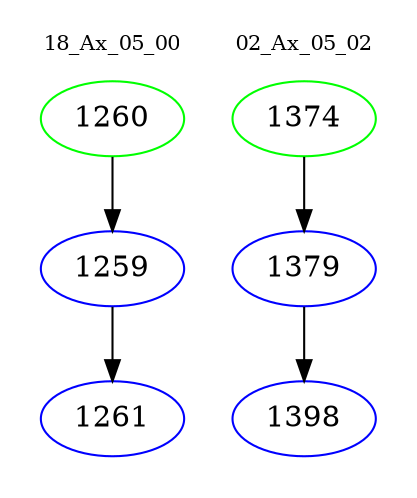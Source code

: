digraph{
subgraph cluster_0 {
color = white
label = "18_Ax_05_00";
fontsize=10;
T0_1260 [label="1260", color="green"]
T0_1260 -> T0_1259 [color="black"]
T0_1259 [label="1259", color="blue"]
T0_1259 -> T0_1261 [color="black"]
T0_1261 [label="1261", color="blue"]
}
subgraph cluster_1 {
color = white
label = "02_Ax_05_02";
fontsize=10;
T1_1374 [label="1374", color="green"]
T1_1374 -> T1_1379 [color="black"]
T1_1379 [label="1379", color="blue"]
T1_1379 -> T1_1398 [color="black"]
T1_1398 [label="1398", color="blue"]
}
}
